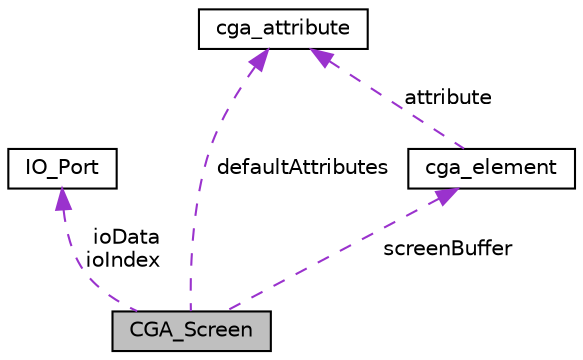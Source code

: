 digraph "CGA_Screen"
{
  bgcolor="transparent";
  edge [fontname="Helvetica",fontsize="10",labelfontname="Helvetica",labelfontsize="10"];
  node [fontname="Helvetica",fontsize="10",shape=record];
  Node1 [label="CGA_Screen",height=0.2,width=0.4,color="black", fillcolor="grey75", style="filled", fontcolor="black"];
  Node2 -> Node1 [dir="back",color="darkorchid3",fontsize="10",style="dashed",label=" ioData\nioIndex" ,fontname="Helvetica"];
  Node2 [label="IO_Port",height=0.2,width=0.4,color="black",URL="$classIO__Port.html",tooltip="Accessor for I/O-Space. "];
  Node3 -> Node1 [dir="back",color="darkorchid3",fontsize="10",style="dashed",label=" defaultAttributes" ,fontname="Helvetica"];
  Node3 [label="cga_attribute",height=0.2,width=0.4,color="black",URL="$unioncga__attribute.html"];
  Node4 -> Node1 [dir="back",color="darkorchid3",fontsize="10",style="dashed",label=" screenBuffer" ,fontname="Helvetica"];
  Node4 [label="cga_element",height=0.2,width=0.4,color="black",URL="$structcga__element.html"];
  Node3 -> Node4 [dir="back",color="darkorchid3",fontsize="10",style="dashed",label=" attribute" ,fontname="Helvetica"];
}
